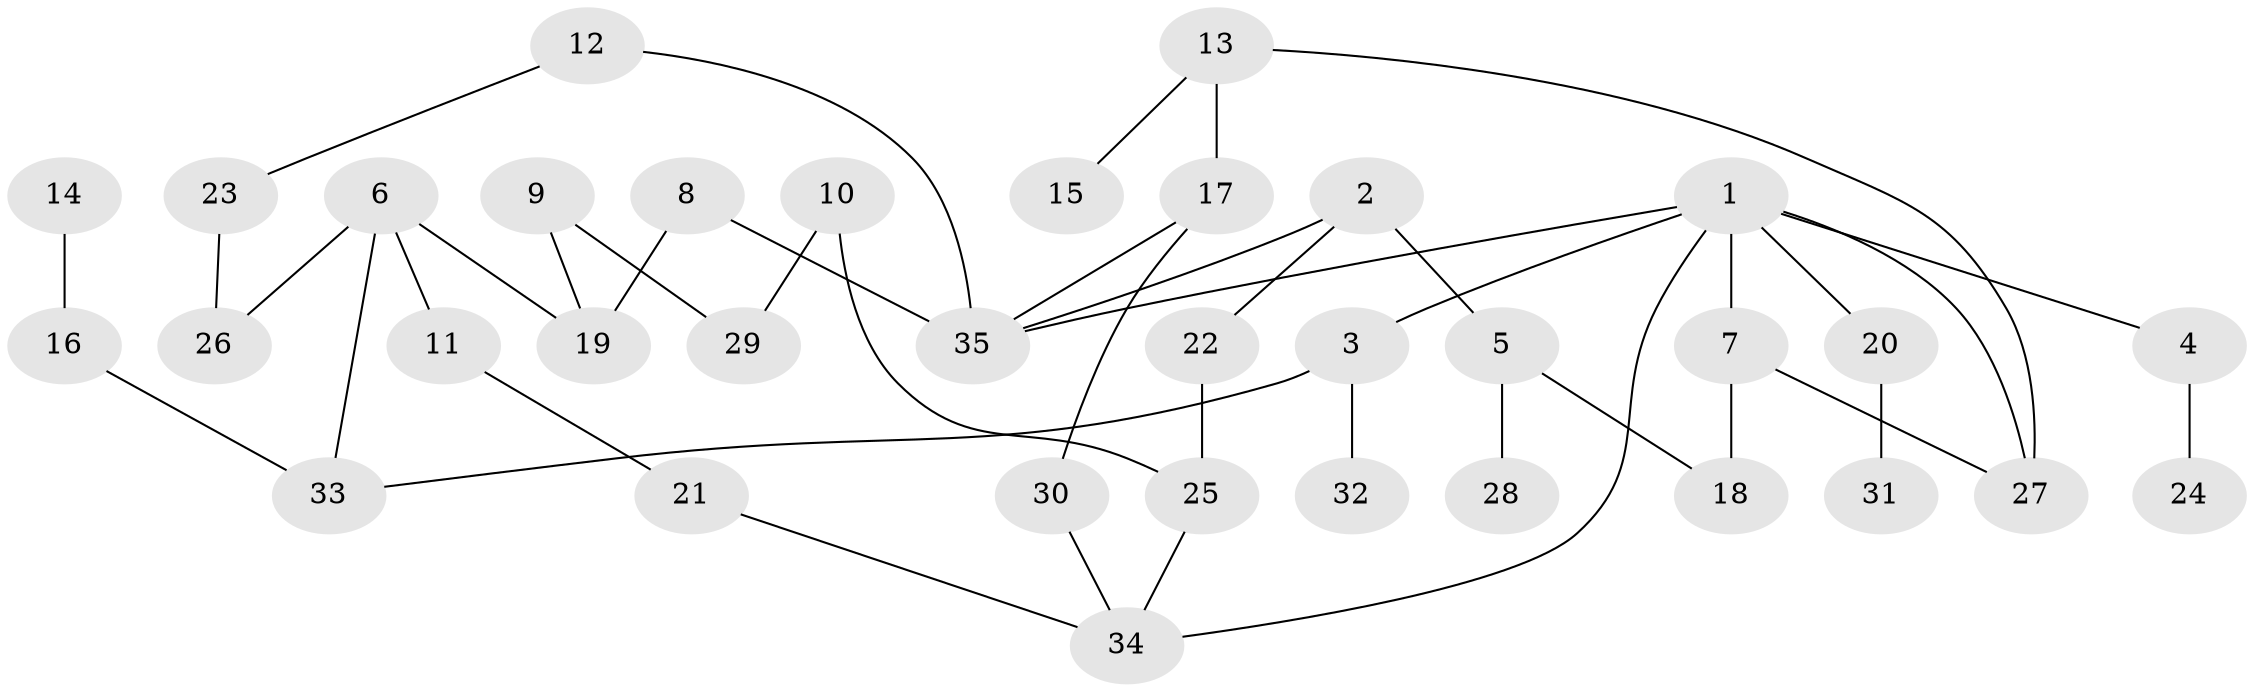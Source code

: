 // original degree distribution, {4: 0.07246376811594203, 5: 0.057971014492753624, 3: 0.2028985507246377, 6: 0.014492753623188406, 1: 0.34782608695652173, 2: 0.30434782608695654}
// Generated by graph-tools (version 1.1) at 2025/01/03/09/25 03:01:03]
// undirected, 35 vertices, 43 edges
graph export_dot {
graph [start="1"]
  node [color=gray90,style=filled];
  1;
  2;
  3;
  4;
  5;
  6;
  7;
  8;
  9;
  10;
  11;
  12;
  13;
  14;
  15;
  16;
  17;
  18;
  19;
  20;
  21;
  22;
  23;
  24;
  25;
  26;
  27;
  28;
  29;
  30;
  31;
  32;
  33;
  34;
  35;
  1 -- 3 [weight=1.0];
  1 -- 4 [weight=1.0];
  1 -- 7 [weight=1.0];
  1 -- 20 [weight=1.0];
  1 -- 27 [weight=1.0];
  1 -- 34 [weight=1.0];
  1 -- 35 [weight=1.0];
  2 -- 5 [weight=1.0];
  2 -- 22 [weight=1.0];
  2 -- 35 [weight=1.0];
  3 -- 32 [weight=1.0];
  3 -- 33 [weight=1.0];
  4 -- 24 [weight=1.0];
  5 -- 18 [weight=1.0];
  5 -- 28 [weight=1.0];
  6 -- 11 [weight=1.0];
  6 -- 19 [weight=1.0];
  6 -- 26 [weight=1.0];
  6 -- 33 [weight=1.0];
  7 -- 18 [weight=1.0];
  7 -- 27 [weight=1.0];
  8 -- 19 [weight=1.0];
  8 -- 35 [weight=1.0];
  9 -- 19 [weight=1.0];
  9 -- 29 [weight=1.0];
  10 -- 25 [weight=1.0];
  10 -- 29 [weight=1.0];
  11 -- 21 [weight=1.0];
  12 -- 23 [weight=1.0];
  12 -- 35 [weight=1.0];
  13 -- 15 [weight=1.0];
  13 -- 17 [weight=1.0];
  13 -- 27 [weight=1.0];
  14 -- 16 [weight=1.0];
  16 -- 33 [weight=1.0];
  17 -- 30 [weight=1.0];
  17 -- 35 [weight=1.0];
  20 -- 31 [weight=1.0];
  21 -- 34 [weight=1.0];
  22 -- 25 [weight=1.0];
  23 -- 26 [weight=1.0];
  25 -- 34 [weight=1.0];
  30 -- 34 [weight=1.0];
}
